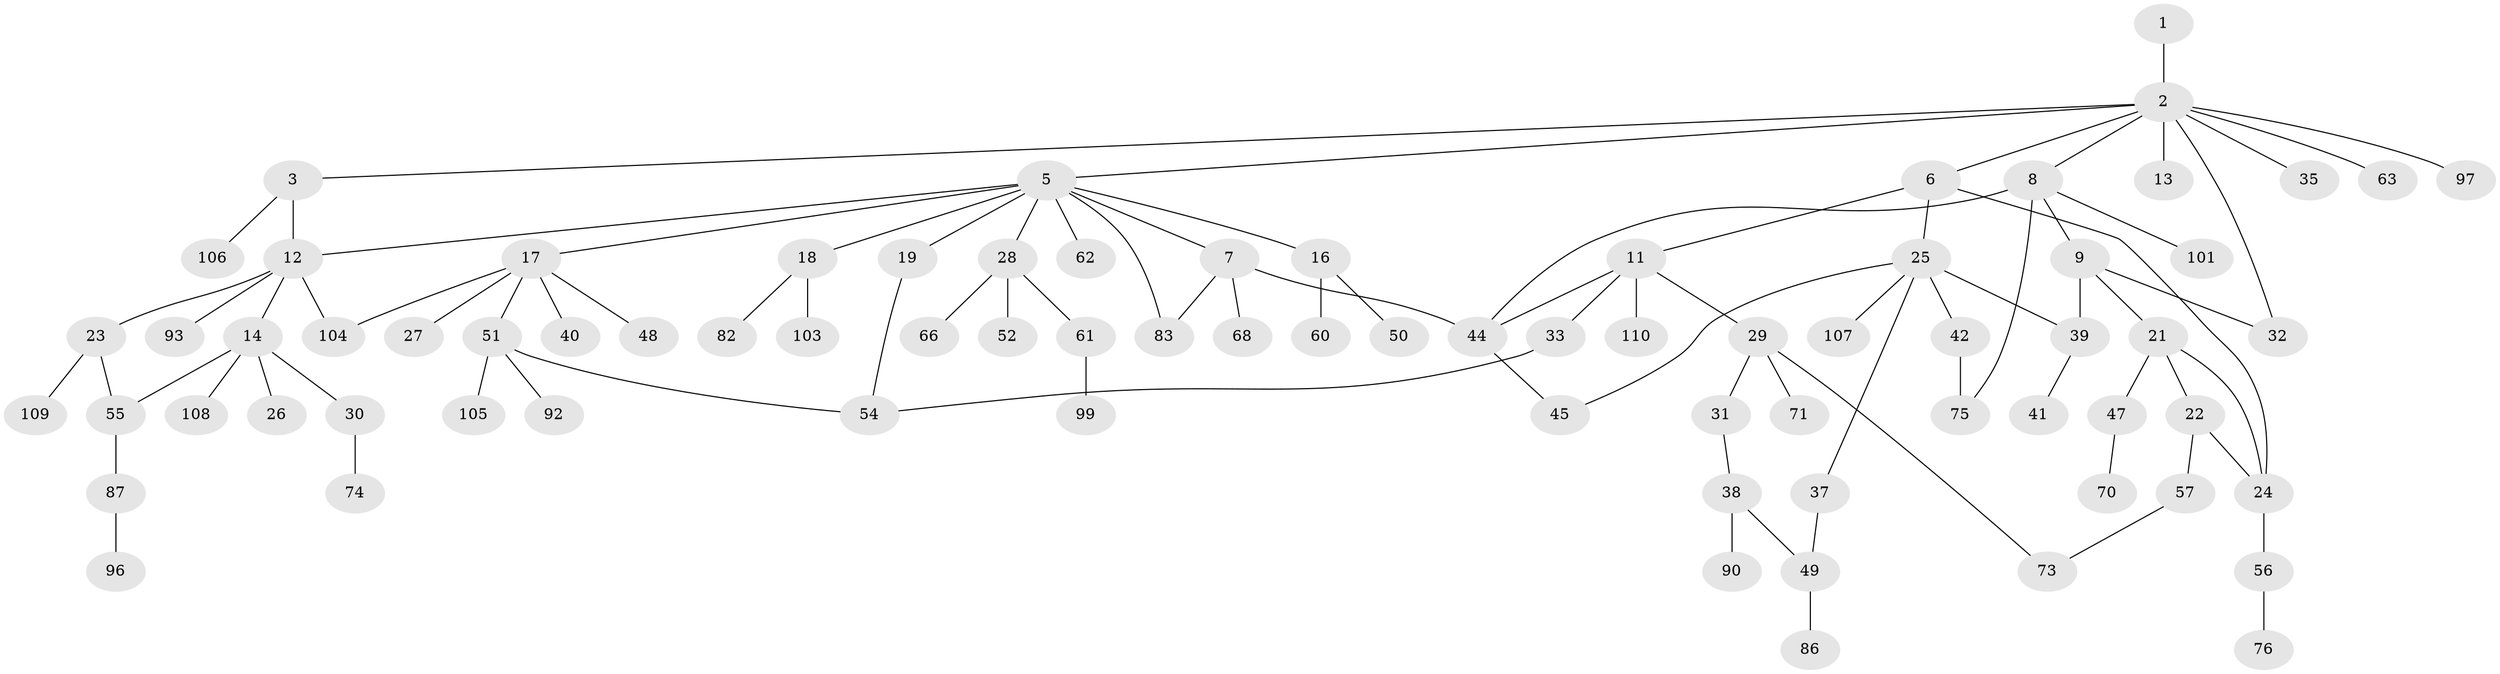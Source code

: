 // original degree distribution, {2: 0.24561403508771928, 6: 0.017543859649122806, 9: 0.008771929824561403, 5: 0.05263157894736842, 4: 0.10526315789473684, 3: 0.14912280701754385, 7: 0.008771929824561403, 1: 0.41228070175438597}
// Generated by graph-tools (version 1.1) at 2025/10/02/27/25 16:10:53]
// undirected, 79 vertices, 94 edges
graph export_dot {
graph [start="1"]
  node [color=gray90,style=filled];
  1 [super="+112"];
  2 [super="+4"];
  3 [super="+46"];
  5 [super="+10"];
  6 [super="+15"];
  7 [super="+67"];
  8 [super="+53"];
  9 [super="+34"];
  11 [super="+77"];
  12 [super="+95"];
  13;
  14 [super="+58"];
  16 [super="+98"];
  17 [super="+20"];
  18 [super="+102"];
  19;
  21;
  22 [super="+78"];
  23 [super="+84"];
  24 [super="+91"];
  25 [super="+36"];
  26;
  27;
  28 [super="+65"];
  29 [super="+59"];
  30;
  31 [super="+89"];
  32 [super="+114"];
  33;
  35 [super="+85"];
  37;
  38 [super="+81"];
  39 [super="+43"];
  40;
  41;
  42;
  44 [super="+80"];
  45;
  47;
  48;
  49 [super="+69"];
  50;
  51 [super="+72"];
  52;
  54 [super="+94"];
  55 [super="+64"];
  56;
  57;
  60;
  61 [super="+113"];
  62;
  63;
  66;
  68;
  70;
  71;
  73;
  74;
  75 [super="+88"];
  76 [super="+79"];
  82;
  83;
  86;
  87 [super="+100"];
  90;
  92;
  93;
  96;
  97;
  99;
  101;
  103;
  104 [super="+111"];
  105;
  106;
  107;
  108;
  109;
  110;
  1 -- 2;
  2 -- 3;
  2 -- 35;
  2 -- 63;
  2 -- 97;
  2 -- 32;
  2 -- 5;
  2 -- 6;
  2 -- 8;
  2 -- 13;
  3 -- 106;
  3 -- 12;
  5 -- 7;
  5 -- 12;
  5 -- 16;
  5 -- 17;
  5 -- 19;
  5 -- 28;
  5 -- 83;
  5 -- 18;
  5 -- 62;
  6 -- 11;
  6 -- 25;
  6 -- 24;
  7 -- 83;
  7 -- 44;
  7 -- 68;
  8 -- 9;
  8 -- 44 [weight=2];
  8 -- 75;
  8 -- 101;
  9 -- 21;
  9 -- 32;
  9 -- 39;
  11 -- 29;
  11 -- 33;
  11 -- 110;
  11 -- 44;
  12 -- 14;
  12 -- 23;
  12 -- 93;
  12 -- 104;
  14 -- 26;
  14 -- 30;
  14 -- 108;
  14 -- 55;
  16 -- 50;
  16 -- 60;
  17 -- 27;
  17 -- 51;
  17 -- 104;
  17 -- 40;
  17 -- 48;
  18 -- 82;
  18 -- 103;
  19 -- 54;
  21 -- 22;
  21 -- 24;
  21 -- 47;
  22 -- 57;
  22 -- 24;
  23 -- 55;
  23 -- 109;
  24 -- 56;
  25 -- 37;
  25 -- 107;
  25 -- 45;
  25 -- 42;
  25 -- 39;
  28 -- 52;
  28 -- 61;
  28 -- 66;
  29 -- 31;
  29 -- 71;
  29 -- 73;
  30 -- 74;
  31 -- 38;
  33 -- 54;
  37 -- 49;
  38 -- 49;
  38 -- 90;
  39 -- 41;
  42 -- 75;
  44 -- 45;
  47 -- 70;
  49 -- 86;
  51 -- 105;
  51 -- 92;
  51 -- 54;
  55 -- 87;
  56 -- 76;
  57 -- 73;
  61 -- 99;
  87 -- 96;
}
